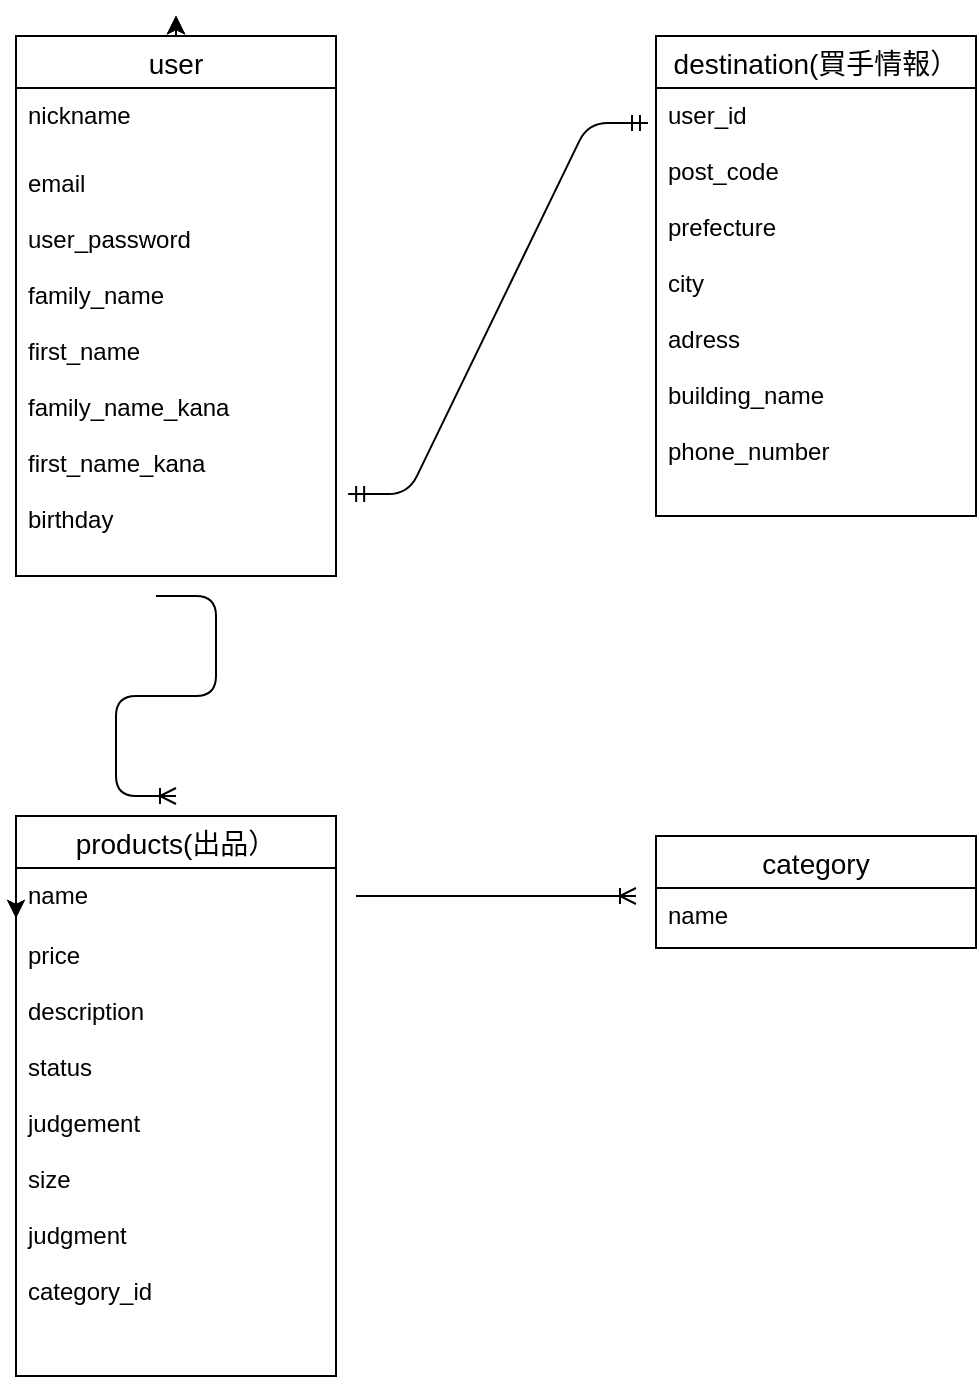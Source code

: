 <mxfile version="13.6.5" pages="3">
    <diagram id="CA4-VOCvIWwnDMiRMhc-" name="ページ1">
        <mxGraphModel dx="1919" dy="1615" grid="1" gridSize="10" guides="1" tooltips="1" connect="1" arrows="1" fold="1" page="1" pageScale="1" pageWidth="827" pageHeight="1169" math="0" shadow="0">
            <root>
                <mxCell id="0"/>
                <mxCell id="1" parent="0"/>
                <mxCell id="V8ICg0lq0RAEsGu50y8h-14" style="edgeStyle=orthogonalEdgeStyle;curved=0;rounded=1;sketch=0;orthogonalLoop=1;jettySize=auto;html=1;exitX=0.5;exitY=0;exitDx=0;exitDy=0;" parent="1" source="V8ICg0lq0RAEsGu50y8h-3" edge="1">
                    <mxGeometry relative="1" as="geometry">
                        <mxPoint x="80" as="targetPoint"/>
                    </mxGeometry>
                </mxCell>
                <mxCell id="V8ICg0lq0RAEsGu50y8h-15" style="edgeStyle=orthogonalEdgeStyle;curved=0;rounded=1;sketch=0;orthogonalLoop=1;jettySize=auto;html=1;exitX=0.5;exitY=0;exitDx=0;exitDy=0;" parent="1" source="V8ICg0lq0RAEsGu50y8h-3" edge="1">
                    <mxGeometry relative="1" as="geometry">
                        <mxPoint x="80" as="targetPoint"/>
                    </mxGeometry>
                </mxCell>
                <mxCell id="V8ICg0lq0RAEsGu50y8h-27" style="edgeStyle=orthogonalEdgeStyle;curved=0;rounded=1;sketch=0;orthogonalLoop=1;jettySize=auto;html=1;exitX=0.5;exitY=0;exitDx=0;exitDy=0;" parent="1" source="V8ICg0lq0RAEsGu50y8h-3" edge="1">
                    <mxGeometry relative="1" as="geometry">
                        <mxPoint x="80" as="targetPoint"/>
                    </mxGeometry>
                </mxCell>
                <mxCell id="V8ICg0lq0RAEsGu50y8h-28" style="edgeStyle=orthogonalEdgeStyle;curved=0;rounded=1;sketch=0;orthogonalLoop=1;jettySize=auto;html=1;exitX=0.5;exitY=0;exitDx=0;exitDy=0;" parent="1" source="V8ICg0lq0RAEsGu50y8h-3" edge="1">
                    <mxGeometry relative="1" as="geometry">
                        <mxPoint x="80" as="targetPoint"/>
                    </mxGeometry>
                </mxCell>
                <mxCell id="V8ICg0lq0RAEsGu50y8h-3" value="user" style="swimlane;fontStyle=0;childLayout=stackLayout;horizontal=1;startSize=26;horizontalStack=0;resizeParent=1;resizeParentMax=0;resizeLast=0;collapsible=1;marginBottom=0;align=center;fontSize=14;" parent="1" vertex="1">
                    <mxGeometry y="10" width="160" height="270" as="geometry"/>
                </mxCell>
                <mxCell id="V8ICg0lq0RAEsGu50y8h-4" value="nickname" style="text;strokeColor=none;fillColor=none;spacingLeft=4;spacingRight=4;overflow=hidden;rotatable=0;points=[[0,0.5],[1,0.5]];portConstraint=eastwest;fontSize=12;" parent="V8ICg0lq0RAEsGu50y8h-3" vertex="1">
                    <mxGeometry y="26" width="160" height="244" as="geometry"/>
                </mxCell>
                <mxCell id="V8ICg0lq0RAEsGu50y8h-12" style="edgeStyle=orthogonalEdgeStyle;curved=0;rounded=1;sketch=0;orthogonalLoop=1;jettySize=auto;html=1;exitX=0;exitY=0.5;exitDx=0;exitDy=0;" parent="1" source="V8ICg0lq0RAEsGu50y8h-10" edge="1">
                    <mxGeometry relative="1" as="geometry">
                        <mxPoint y="451" as="targetPoint"/>
                    </mxGeometry>
                </mxCell>
                <mxCell id="V8ICg0lq0RAEsGu50y8h-13" style="edgeStyle=orthogonalEdgeStyle;curved=0;rounded=1;sketch=0;orthogonalLoop=1;jettySize=auto;html=1;exitX=0;exitY=0.5;exitDx=0;exitDy=0;" parent="1" source="V8ICg0lq0RAEsGu50y8h-10" edge="1">
                    <mxGeometry relative="1" as="geometry">
                        <mxPoint y="451" as="targetPoint"/>
                    </mxGeometry>
                </mxCell>
                <mxCell id="V8ICg0lq0RAEsGu50y8h-8" value="products(出品）" style="swimlane;fontStyle=0;childLayout=stackLayout;horizontal=1;startSize=26;horizontalStack=0;resizeParent=1;resizeParentMax=0;resizeLast=0;collapsible=1;marginBottom=0;align=center;fontSize=14;rounded=0;sketch=0;" parent="1" vertex="1">
                    <mxGeometry y="400" width="160" height="280" as="geometry"/>
                </mxCell>
                <mxCell id="V8ICg0lq0RAEsGu50y8h-10" value="name" style="text;strokeColor=none;fillColor=none;spacingLeft=4;spacingRight=4;overflow=hidden;rotatable=0;points=[[0,0.5],[1,0.5]];portConstraint=eastwest;fontSize=12;" parent="V8ICg0lq0RAEsGu50y8h-8" vertex="1">
                    <mxGeometry y="26" width="160" height="30" as="geometry"/>
                </mxCell>
                <mxCell id="V8ICg0lq0RAEsGu50y8h-11" value="price&#10;&#10;description&#10;&#10;status&#10;&#10;judgement&#10;&#10;size&#10;&#10;judgment&#10;&#10;category_id&#10;" style="text;strokeColor=none;fillColor=none;spacingLeft=4;spacingRight=4;overflow=hidden;rotatable=0;points=[[0,0.5],[1,0.5]];portConstraint=eastwest;fontSize=12;" parent="V8ICg0lq0RAEsGu50y8h-8" vertex="1">
                    <mxGeometry y="56" width="160" height="224" as="geometry"/>
                </mxCell>
                <mxCell id="V8ICg0lq0RAEsGu50y8h-6" value="email&#10;&#10;user_password&#10;&#10;family_name&#10;&#10;first_name&#10;&#10;family_name_kana&#10;&#10;first_name_kana&#10;&#10;birthday" style="text;strokeColor=none;fillColor=none;spacingLeft=4;spacingRight=4;overflow=hidden;rotatable=0;points=[[0,0.5],[1,0.5]];portConstraint=eastwest;fontSize=12;fontStyle=0" parent="1" vertex="1">
                    <mxGeometry y="70" width="160" height="210" as="geometry"/>
                </mxCell>
                <mxCell id="V8ICg0lq0RAEsGu50y8h-43" value="" style="edgeStyle=entityRelationEdgeStyle;fontSize=12;html=1;endArrow=ERmandOne;startArrow=ERmandOne;exitX=1.038;exitY=0.805;exitDx=0;exitDy=0;exitPerimeter=0;entryX=-0.025;entryY=0.082;entryDx=0;entryDy=0;entryPerimeter=0;" parent="1" source="V8ICg0lq0RAEsGu50y8h-6" target="V8ICg0lq0RAEsGu50y8h-31" edge="1">
                    <mxGeometry width="100" height="100" relative="1" as="geometry">
                        <mxPoint x="370" y="240" as="sourcePoint"/>
                        <mxPoint x="410" y="130" as="targetPoint"/>
                    </mxGeometry>
                </mxCell>
                <mxCell id="V8ICg0lq0RAEsGu50y8h-44" value="" style="edgeStyle=entityRelationEdgeStyle;fontSize=12;html=1;endArrow=ERoneToMany;" parent="1" edge="1">
                    <mxGeometry width="100" height="100" relative="1" as="geometry">
                        <mxPoint x="70" y="290" as="sourcePoint"/>
                        <mxPoint x="80" y="390" as="targetPoint"/>
                    </mxGeometry>
                </mxCell>
                <mxCell id="V8ICg0lq0RAEsGu50y8h-47" value="" style="edgeStyle=entityRelationEdgeStyle;fontSize=12;html=1;endArrow=ERoneToMany;" parent="1" edge="1">
                    <mxGeometry width="100" height="100" relative="1" as="geometry">
                        <mxPoint x="170" y="440" as="sourcePoint"/>
                        <mxPoint x="310" y="440" as="targetPoint"/>
                    </mxGeometry>
                </mxCell>
                <mxCell id="V8ICg0lq0RAEsGu50y8h-29" value="destination(買手情報）" style="swimlane;fontStyle=0;childLayout=stackLayout;horizontal=1;startSize=26;horizontalStack=0;resizeParent=1;resizeParentMax=0;resizeLast=0;collapsible=1;marginBottom=0;align=center;fontSize=14;rounded=0;sketch=0;" parent="1" vertex="1">
                    <mxGeometry x="320" y="10" width="160" height="240" as="geometry"/>
                </mxCell>
                <mxCell id="V8ICg0lq0RAEsGu50y8h-31" value="user_id&#10;&#10;post_code&#10;&#10;prefecture&#10;&#10;city&#10;&#10;adress&#10;&#10;building_name&#10;&#10;phone_number&#10;&#10;" style="text;strokeColor=none;fillColor=none;spacingLeft=4;spacingRight=4;overflow=hidden;rotatable=0;points=[[0,0.5],[1,0.5]];portConstraint=eastwest;fontSize=12;" parent="V8ICg0lq0RAEsGu50y8h-29" vertex="1">
                    <mxGeometry y="26" width="160" height="214" as="geometry"/>
                </mxCell>
                <mxCell id="V8ICg0lq0RAEsGu50y8h-37" value="category" style="swimlane;fontStyle=0;childLayout=stackLayout;horizontal=1;startSize=26;horizontalStack=0;resizeParent=1;resizeParentMax=0;resizeLast=0;collapsible=1;marginBottom=0;align=center;fontSize=14;rounded=0;sketch=0;" parent="1" vertex="1">
                    <mxGeometry x="320" y="410" width="160" height="56" as="geometry"/>
                </mxCell>
                <mxCell id="V8ICg0lq0RAEsGu50y8h-38" value="name" style="text;strokeColor=none;fillColor=none;spacingLeft=4;spacingRight=4;overflow=hidden;rotatable=0;points=[[0,0.5],[1,0.5]];portConstraint=eastwest;fontSize=12;" parent="V8ICg0lq0RAEsGu50y8h-37" vertex="1">
                    <mxGeometry y="26" width="160" height="30" as="geometry"/>
                </mxCell>
            </root>
        </mxGraphModel>
    </diagram>
    <diagram id="kTTXdfXuba9A6VZpL0Od" name="ページ2">
        &#xa;        &#xa;        &#xa;&#xa;&#xa;
        <mxGraphModel dx="444" dy="353" grid="1" gridSize="10" guides="1" tooltips="1" connect="1" arrows="1" fold="1" page="1" pageScale="1" pageWidth="827" pageHeight="1169" math="0" shadow="0">
            &#xa;            &#xa;            &#xa;&#xa;&#xa;
            <root>
                &#xa;                &#xa;                &#xa;&#xa;&#xa;
                <mxCell id="NngX3FclmNLL98lepxF6-0"/>
                &#xa;                &#xa;                &#xa;&#xa;&#xa;
                <mxCell id="NngX3FclmNLL98lepxF6-1" parent="NngX3FclmNLL98lepxF6-0"/>
                &#xa;                &#xa;                &#xa;&#xa;&#xa;
            </root>
            &#xa;            &#xa;            &#xa;&#xa;&#xa;
        </mxGraphModel>
        &#xa;        &#xa;        &#xa;&#xa;&#xa;
    </diagram>
    <diagram id="FAr2G8jeRN5P7BSFad52" name="ページ3">
        &#xa;        &#xa;        &#xa;&#xa;&#xa;
        <mxGraphModel dx="444" dy="353" grid="1" gridSize="10" guides="1" tooltips="1" connect="1" arrows="1" fold="1" page="1" pageScale="1" pageWidth="827" pageHeight="1169" math="0" shadow="0">
            &#xa;            &#xa;            &#xa;&#xa;&#xa;
            <root>
                &#xa;                &#xa;                &#xa;&#xa;&#xa;
                <mxCell id="M1mKtCbu2xHhxpfIMrRc-0"/>
                &#xa;                &#xa;                &#xa;&#xa;&#xa;
                <mxCell id="M1mKtCbu2xHhxpfIMrRc-1" parent="M1mKtCbu2xHhxpfIMrRc-0"/>
                &#xa;                &#xa;                &#xa;&#xa;&#xa;
            </root>
            &#xa;            &#xa;            &#xa;&#xa;&#xa;
        </mxGraphModel>
        &#xa;        &#xa;        &#xa;&#xa;&#xa;
    </diagram>
</mxfile>